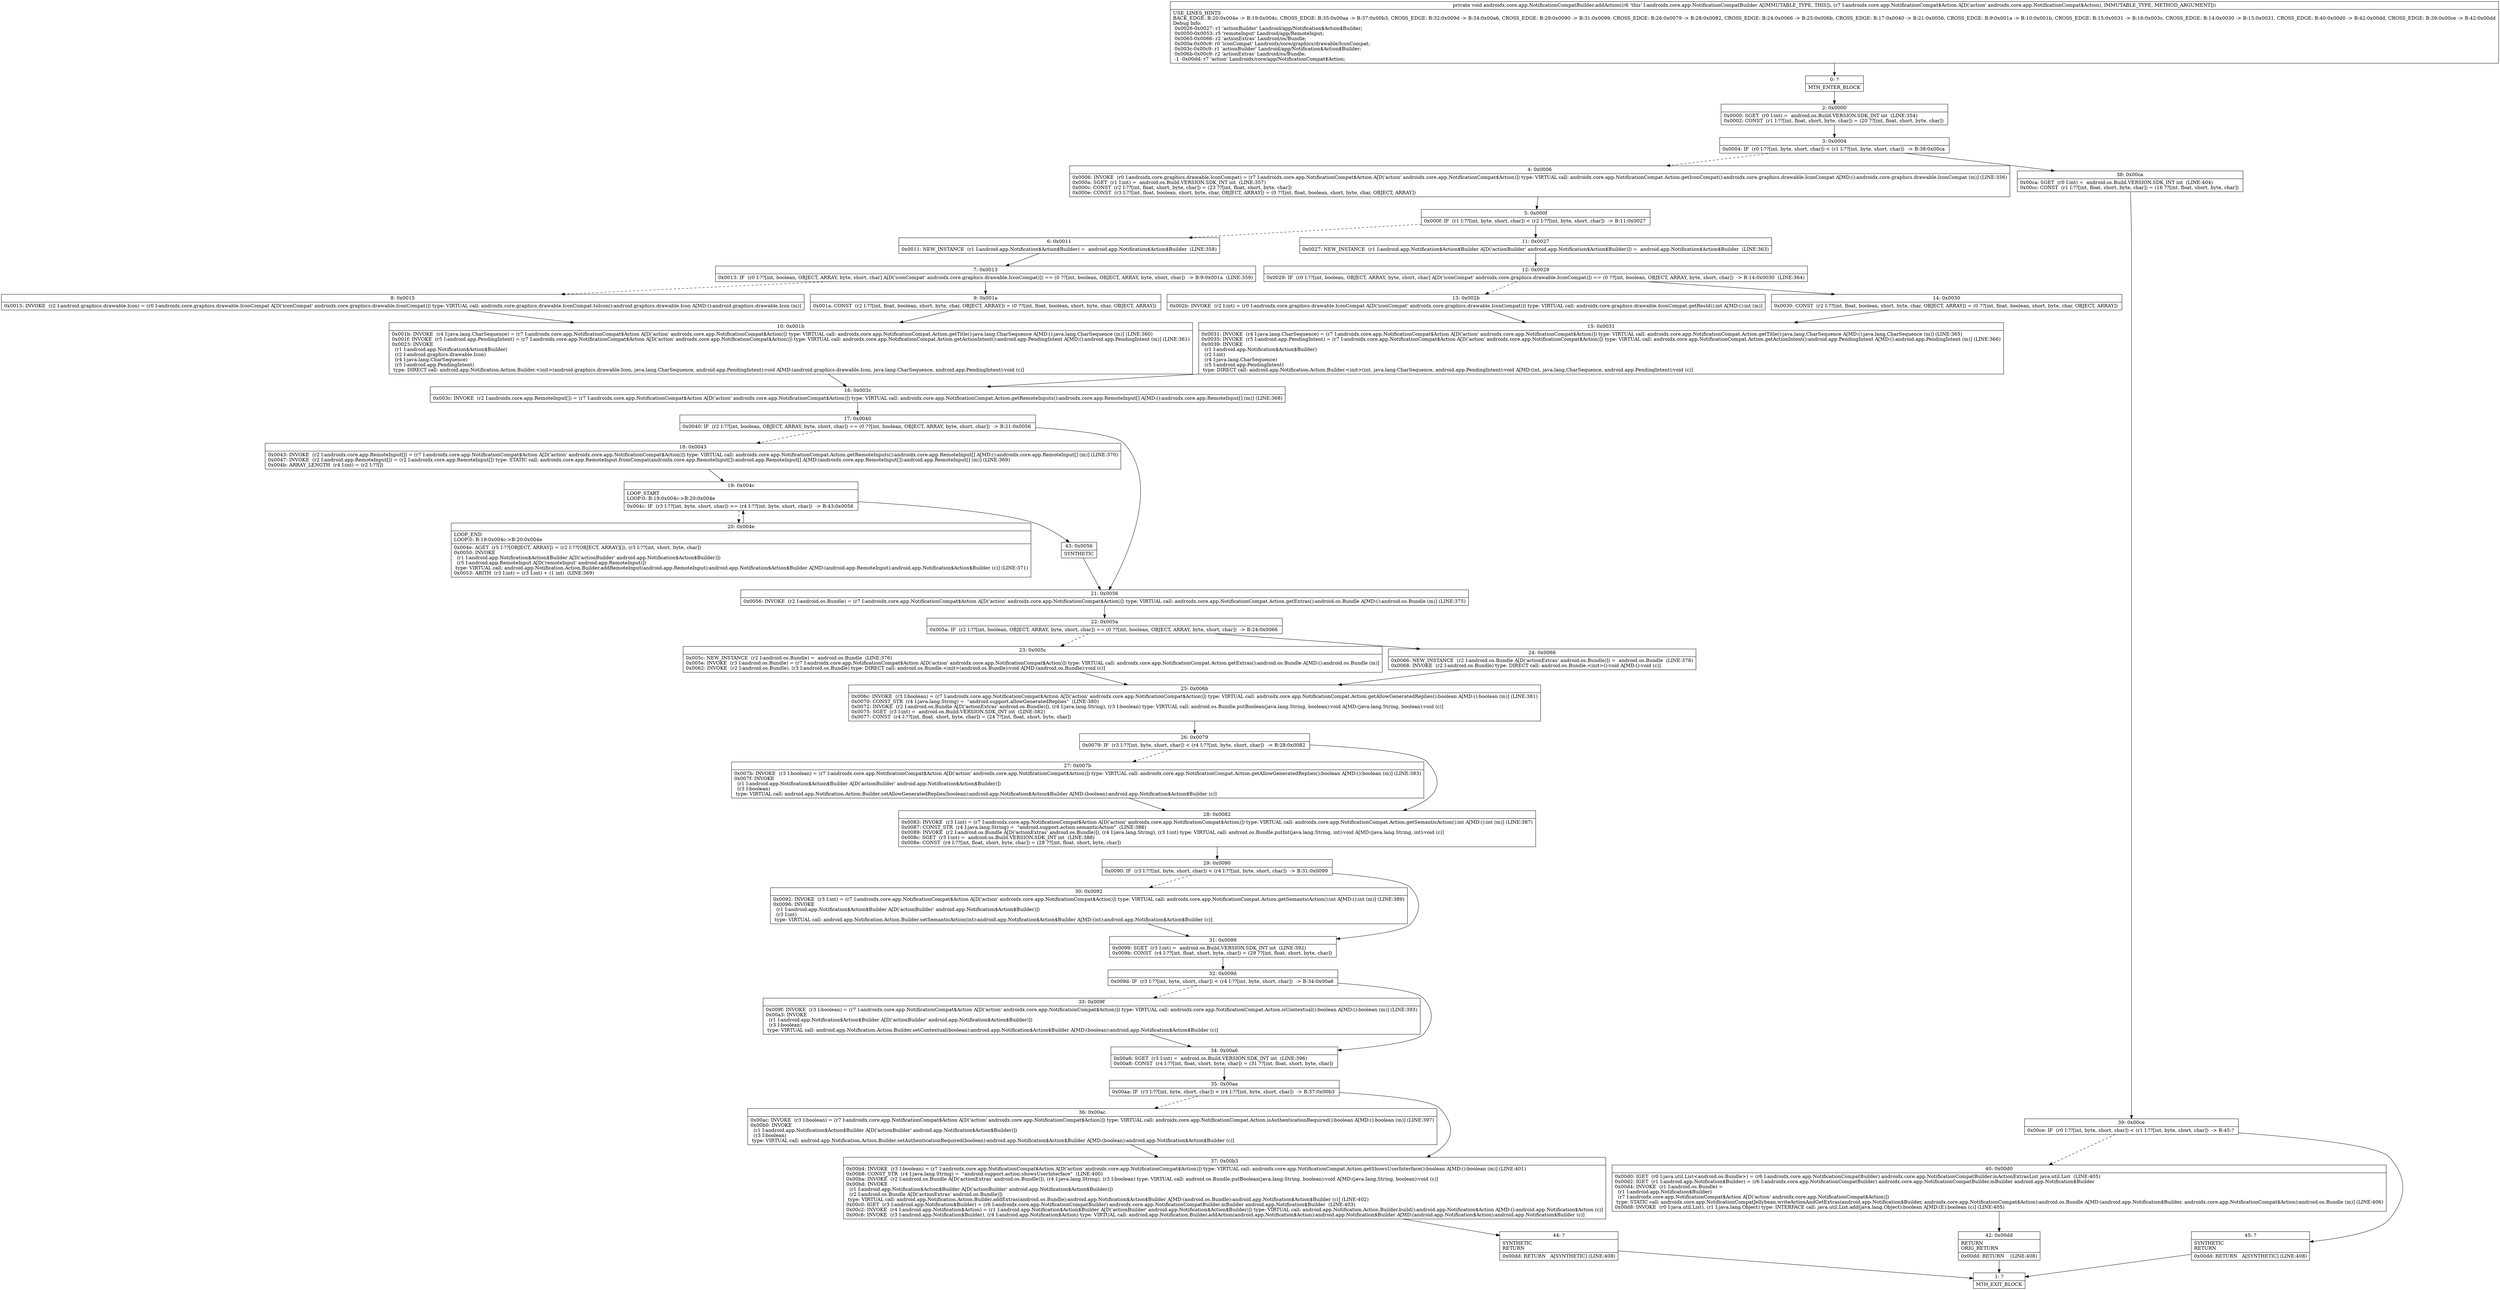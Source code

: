 digraph "CFG forandroidx.core.app.NotificationCompatBuilder.addAction(Landroidx\/core\/app\/NotificationCompat$Action;)V" {
Node_0 [shape=record,label="{0\:\ ?|MTH_ENTER_BLOCK\l}"];
Node_2 [shape=record,label="{2\:\ 0x0000|0x0000: SGET  (r0 I:int) =  android.os.Build.VERSION.SDK_INT int  (LINE:354)\l0x0002: CONST  (r1 I:??[int, float, short, byte, char]) = (20 ??[int, float, short, byte, char]) \l}"];
Node_3 [shape=record,label="{3\:\ 0x0004|0x0004: IF  (r0 I:??[int, byte, short, char]) \< (r1 I:??[int, byte, short, char])  \-\> B:38:0x00ca \l}"];
Node_4 [shape=record,label="{4\:\ 0x0006|0x0006: INVOKE  (r0 I:androidx.core.graphics.drawable.IconCompat) = (r7 I:androidx.core.app.NotificationCompat$Action A[D('action' androidx.core.app.NotificationCompat$Action)]) type: VIRTUAL call: androidx.core.app.NotificationCompat.Action.getIconCompat():androidx.core.graphics.drawable.IconCompat A[MD:():androidx.core.graphics.drawable.IconCompat (m)] (LINE:356)\l0x000a: SGET  (r1 I:int) =  android.os.Build.VERSION.SDK_INT int  (LINE:357)\l0x000c: CONST  (r2 I:??[int, float, short, byte, char]) = (23 ??[int, float, short, byte, char]) \l0x000e: CONST  (r3 I:??[int, float, boolean, short, byte, char, OBJECT, ARRAY]) = (0 ??[int, float, boolean, short, byte, char, OBJECT, ARRAY]) \l}"];
Node_5 [shape=record,label="{5\:\ 0x000f|0x000f: IF  (r1 I:??[int, byte, short, char]) \< (r2 I:??[int, byte, short, char])  \-\> B:11:0x0027 \l}"];
Node_6 [shape=record,label="{6\:\ 0x0011|0x0011: NEW_INSTANCE  (r1 I:android.app.Notification$Action$Builder) =  android.app.Notification$Action$Builder  (LINE:358)\l}"];
Node_7 [shape=record,label="{7\:\ 0x0013|0x0013: IF  (r0 I:??[int, boolean, OBJECT, ARRAY, byte, short, char] A[D('iconCompat' androidx.core.graphics.drawable.IconCompat)]) == (0 ??[int, boolean, OBJECT, ARRAY, byte, short, char])  \-\> B:9:0x001a  (LINE:359)\l}"];
Node_8 [shape=record,label="{8\:\ 0x0015|0x0015: INVOKE  (r2 I:android.graphics.drawable.Icon) = (r0 I:androidx.core.graphics.drawable.IconCompat A[D('iconCompat' androidx.core.graphics.drawable.IconCompat)]) type: VIRTUAL call: androidx.core.graphics.drawable.IconCompat.toIcon():android.graphics.drawable.Icon A[MD:():android.graphics.drawable.Icon (m)]\l}"];
Node_10 [shape=record,label="{10\:\ 0x001b|0x001b: INVOKE  (r4 I:java.lang.CharSequence) = (r7 I:androidx.core.app.NotificationCompat$Action A[D('action' androidx.core.app.NotificationCompat$Action)]) type: VIRTUAL call: androidx.core.app.NotificationCompat.Action.getTitle():java.lang.CharSequence A[MD:():java.lang.CharSequence (m)] (LINE:360)\l0x001f: INVOKE  (r5 I:android.app.PendingIntent) = (r7 I:androidx.core.app.NotificationCompat$Action A[D('action' androidx.core.app.NotificationCompat$Action)]) type: VIRTUAL call: androidx.core.app.NotificationCompat.Action.getActionIntent():android.app.PendingIntent A[MD:():android.app.PendingIntent (m)] (LINE:361)\l0x0023: INVOKE  \l  (r1 I:android.app.Notification$Action$Builder)\l  (r2 I:android.graphics.drawable.Icon)\l  (r4 I:java.lang.CharSequence)\l  (r5 I:android.app.PendingIntent)\l type: DIRECT call: android.app.Notification.Action.Builder.\<init\>(android.graphics.drawable.Icon, java.lang.CharSequence, android.app.PendingIntent):void A[MD:(android.graphics.drawable.Icon, java.lang.CharSequence, android.app.PendingIntent):void (c)]\l}"];
Node_16 [shape=record,label="{16\:\ 0x003c|0x003c: INVOKE  (r2 I:androidx.core.app.RemoteInput[]) = (r7 I:androidx.core.app.NotificationCompat$Action A[D('action' androidx.core.app.NotificationCompat$Action)]) type: VIRTUAL call: androidx.core.app.NotificationCompat.Action.getRemoteInputs():androidx.core.app.RemoteInput[] A[MD:():androidx.core.app.RemoteInput[] (m)] (LINE:368)\l}"];
Node_17 [shape=record,label="{17\:\ 0x0040|0x0040: IF  (r2 I:??[int, boolean, OBJECT, ARRAY, byte, short, char]) == (0 ??[int, boolean, OBJECT, ARRAY, byte, short, char])  \-\> B:21:0x0056 \l}"];
Node_18 [shape=record,label="{18\:\ 0x0043|0x0043: INVOKE  (r2 I:androidx.core.app.RemoteInput[]) = (r7 I:androidx.core.app.NotificationCompat$Action A[D('action' androidx.core.app.NotificationCompat$Action)]) type: VIRTUAL call: androidx.core.app.NotificationCompat.Action.getRemoteInputs():androidx.core.app.RemoteInput[] A[MD:():androidx.core.app.RemoteInput[] (m)] (LINE:370)\l0x0047: INVOKE  (r2 I:android.app.RemoteInput[]) = (r2 I:androidx.core.app.RemoteInput[]) type: STATIC call: androidx.core.app.RemoteInput.fromCompat(androidx.core.app.RemoteInput[]):android.app.RemoteInput[] A[MD:(androidx.core.app.RemoteInput[]):android.app.RemoteInput[] (m)] (LINE:369)\l0x004b: ARRAY_LENGTH  (r4 I:int) = (r2 I:??[]) \l}"];
Node_19 [shape=record,label="{19\:\ 0x004c|LOOP_START\lLOOP:0: B:19:0x004c\-\>B:20:0x004e\l|0x004c: IF  (r3 I:??[int, byte, short, char]) \>= (r4 I:??[int, byte, short, char])  \-\> B:43:0x0056 \l}"];
Node_20 [shape=record,label="{20\:\ 0x004e|LOOP_END\lLOOP:0: B:19:0x004c\-\>B:20:0x004e\l|0x004e: AGET  (r5 I:??[OBJECT, ARRAY]) = (r2 I:??[OBJECT, ARRAY][]), (r3 I:??[int, short, byte, char]) \l0x0050: INVOKE  \l  (r1 I:android.app.Notification$Action$Builder A[D('actionBuilder' android.app.Notification$Action$Builder)])\l  (r5 I:android.app.RemoteInput A[D('remoteInput' android.app.RemoteInput)])\l type: VIRTUAL call: android.app.Notification.Action.Builder.addRemoteInput(android.app.RemoteInput):android.app.Notification$Action$Builder A[MD:(android.app.RemoteInput):android.app.Notification$Action$Builder (c)] (LINE:371)\l0x0053: ARITH  (r3 I:int) = (r3 I:int) + (1 int)  (LINE:369)\l}"];
Node_43 [shape=record,label="{43\:\ 0x0056|SYNTHETIC\l}"];
Node_21 [shape=record,label="{21\:\ 0x0056|0x0056: INVOKE  (r2 I:android.os.Bundle) = (r7 I:androidx.core.app.NotificationCompat$Action A[D('action' androidx.core.app.NotificationCompat$Action)]) type: VIRTUAL call: androidx.core.app.NotificationCompat.Action.getExtras():android.os.Bundle A[MD:():android.os.Bundle (m)] (LINE:375)\l}"];
Node_22 [shape=record,label="{22\:\ 0x005a|0x005a: IF  (r2 I:??[int, boolean, OBJECT, ARRAY, byte, short, char]) == (0 ??[int, boolean, OBJECT, ARRAY, byte, short, char])  \-\> B:24:0x0066 \l}"];
Node_23 [shape=record,label="{23\:\ 0x005c|0x005c: NEW_INSTANCE  (r2 I:android.os.Bundle) =  android.os.Bundle  (LINE:376)\l0x005e: INVOKE  (r3 I:android.os.Bundle) = (r7 I:androidx.core.app.NotificationCompat$Action A[D('action' androidx.core.app.NotificationCompat$Action)]) type: VIRTUAL call: androidx.core.app.NotificationCompat.Action.getExtras():android.os.Bundle A[MD:():android.os.Bundle (m)]\l0x0062: INVOKE  (r2 I:android.os.Bundle), (r3 I:android.os.Bundle) type: DIRECT call: android.os.Bundle.\<init\>(android.os.Bundle):void A[MD:(android.os.Bundle):void (c)]\l}"];
Node_25 [shape=record,label="{25\:\ 0x006b|0x006c: INVOKE  (r3 I:boolean) = (r7 I:androidx.core.app.NotificationCompat$Action A[D('action' androidx.core.app.NotificationCompat$Action)]) type: VIRTUAL call: androidx.core.app.NotificationCompat.Action.getAllowGeneratedReplies():boolean A[MD:():boolean (m)] (LINE:381)\l0x0070: CONST_STR  (r4 I:java.lang.String) =  \"android.support.allowGeneratedReplies\"  (LINE:380)\l0x0072: INVOKE  (r2 I:android.os.Bundle A[D('actionExtras' android.os.Bundle)]), (r4 I:java.lang.String), (r3 I:boolean) type: VIRTUAL call: android.os.Bundle.putBoolean(java.lang.String, boolean):void A[MD:(java.lang.String, boolean):void (c)]\l0x0075: SGET  (r3 I:int) =  android.os.Build.VERSION.SDK_INT int  (LINE:382)\l0x0077: CONST  (r4 I:??[int, float, short, byte, char]) = (24 ??[int, float, short, byte, char]) \l}"];
Node_26 [shape=record,label="{26\:\ 0x0079|0x0079: IF  (r3 I:??[int, byte, short, char]) \< (r4 I:??[int, byte, short, char])  \-\> B:28:0x0082 \l}"];
Node_27 [shape=record,label="{27\:\ 0x007b|0x007b: INVOKE  (r3 I:boolean) = (r7 I:androidx.core.app.NotificationCompat$Action A[D('action' androidx.core.app.NotificationCompat$Action)]) type: VIRTUAL call: androidx.core.app.NotificationCompat.Action.getAllowGeneratedReplies():boolean A[MD:():boolean (m)] (LINE:383)\l0x007f: INVOKE  \l  (r1 I:android.app.Notification$Action$Builder A[D('actionBuilder' android.app.Notification$Action$Builder)])\l  (r3 I:boolean)\l type: VIRTUAL call: android.app.Notification.Action.Builder.setAllowGeneratedReplies(boolean):android.app.Notification$Action$Builder A[MD:(boolean):android.app.Notification$Action$Builder (c)]\l}"];
Node_28 [shape=record,label="{28\:\ 0x0082|0x0083: INVOKE  (r3 I:int) = (r7 I:androidx.core.app.NotificationCompat$Action A[D('action' androidx.core.app.NotificationCompat$Action)]) type: VIRTUAL call: androidx.core.app.NotificationCompat.Action.getSemanticAction():int A[MD:():int (m)] (LINE:387)\l0x0087: CONST_STR  (r4 I:java.lang.String) =  \"android.support.action.semanticAction\"  (LINE:386)\l0x0089: INVOKE  (r2 I:android.os.Bundle A[D('actionExtras' android.os.Bundle)]), (r4 I:java.lang.String), (r3 I:int) type: VIRTUAL call: android.os.Bundle.putInt(java.lang.String, int):void A[MD:(java.lang.String, int):void (c)]\l0x008c: SGET  (r3 I:int) =  android.os.Build.VERSION.SDK_INT int  (LINE:388)\l0x008e: CONST  (r4 I:??[int, float, short, byte, char]) = (28 ??[int, float, short, byte, char]) \l}"];
Node_29 [shape=record,label="{29\:\ 0x0090|0x0090: IF  (r3 I:??[int, byte, short, char]) \< (r4 I:??[int, byte, short, char])  \-\> B:31:0x0099 \l}"];
Node_30 [shape=record,label="{30\:\ 0x0092|0x0092: INVOKE  (r3 I:int) = (r7 I:androidx.core.app.NotificationCompat$Action A[D('action' androidx.core.app.NotificationCompat$Action)]) type: VIRTUAL call: androidx.core.app.NotificationCompat.Action.getSemanticAction():int A[MD:():int (m)] (LINE:389)\l0x0096: INVOKE  \l  (r1 I:android.app.Notification$Action$Builder A[D('actionBuilder' android.app.Notification$Action$Builder)])\l  (r3 I:int)\l type: VIRTUAL call: android.app.Notification.Action.Builder.setSemanticAction(int):android.app.Notification$Action$Builder A[MD:(int):android.app.Notification$Action$Builder (c)]\l}"];
Node_31 [shape=record,label="{31\:\ 0x0099|0x0099: SGET  (r3 I:int) =  android.os.Build.VERSION.SDK_INT int  (LINE:392)\l0x009b: CONST  (r4 I:??[int, float, short, byte, char]) = (29 ??[int, float, short, byte, char]) \l}"];
Node_32 [shape=record,label="{32\:\ 0x009d|0x009d: IF  (r3 I:??[int, byte, short, char]) \< (r4 I:??[int, byte, short, char])  \-\> B:34:0x00a6 \l}"];
Node_33 [shape=record,label="{33\:\ 0x009f|0x009f: INVOKE  (r3 I:boolean) = (r7 I:androidx.core.app.NotificationCompat$Action A[D('action' androidx.core.app.NotificationCompat$Action)]) type: VIRTUAL call: androidx.core.app.NotificationCompat.Action.isContextual():boolean A[MD:():boolean (m)] (LINE:393)\l0x00a3: INVOKE  \l  (r1 I:android.app.Notification$Action$Builder A[D('actionBuilder' android.app.Notification$Action$Builder)])\l  (r3 I:boolean)\l type: VIRTUAL call: android.app.Notification.Action.Builder.setContextual(boolean):android.app.Notification$Action$Builder A[MD:(boolean):android.app.Notification$Action$Builder (c)]\l}"];
Node_34 [shape=record,label="{34\:\ 0x00a6|0x00a6: SGET  (r3 I:int) =  android.os.Build.VERSION.SDK_INT int  (LINE:396)\l0x00a8: CONST  (r4 I:??[int, float, short, byte, char]) = (31 ??[int, float, short, byte, char]) \l}"];
Node_35 [shape=record,label="{35\:\ 0x00aa|0x00aa: IF  (r3 I:??[int, byte, short, char]) \< (r4 I:??[int, byte, short, char])  \-\> B:37:0x00b3 \l}"];
Node_36 [shape=record,label="{36\:\ 0x00ac|0x00ac: INVOKE  (r3 I:boolean) = (r7 I:androidx.core.app.NotificationCompat$Action A[D('action' androidx.core.app.NotificationCompat$Action)]) type: VIRTUAL call: androidx.core.app.NotificationCompat.Action.isAuthenticationRequired():boolean A[MD:():boolean (m)] (LINE:397)\l0x00b0: INVOKE  \l  (r1 I:android.app.Notification$Action$Builder A[D('actionBuilder' android.app.Notification$Action$Builder)])\l  (r3 I:boolean)\l type: VIRTUAL call: android.app.Notification.Action.Builder.setAuthenticationRequired(boolean):android.app.Notification$Action$Builder A[MD:(boolean):android.app.Notification$Action$Builder (c)]\l}"];
Node_37 [shape=record,label="{37\:\ 0x00b3|0x00b4: INVOKE  (r3 I:boolean) = (r7 I:androidx.core.app.NotificationCompat$Action A[D('action' androidx.core.app.NotificationCompat$Action)]) type: VIRTUAL call: androidx.core.app.NotificationCompat.Action.getShowsUserInterface():boolean A[MD:():boolean (m)] (LINE:401)\l0x00b8: CONST_STR  (r4 I:java.lang.String) =  \"android.support.action.showsUserInterface\"  (LINE:400)\l0x00ba: INVOKE  (r2 I:android.os.Bundle A[D('actionExtras' android.os.Bundle)]), (r4 I:java.lang.String), (r3 I:boolean) type: VIRTUAL call: android.os.Bundle.putBoolean(java.lang.String, boolean):void A[MD:(java.lang.String, boolean):void (c)]\l0x00bd: INVOKE  \l  (r1 I:android.app.Notification$Action$Builder A[D('actionBuilder' android.app.Notification$Action$Builder)])\l  (r2 I:android.os.Bundle A[D('actionExtras' android.os.Bundle)])\l type: VIRTUAL call: android.app.Notification.Action.Builder.addExtras(android.os.Bundle):android.app.Notification$Action$Builder A[MD:(android.os.Bundle):android.app.Notification$Action$Builder (c)] (LINE:402)\l0x00c0: IGET  (r3 I:android.app.Notification$Builder) = (r6 I:androidx.core.app.NotificationCompatBuilder) androidx.core.app.NotificationCompatBuilder.mBuilder android.app.Notification$Builder  (LINE:403)\l0x00c2: INVOKE  (r4 I:android.app.Notification$Action) = (r1 I:android.app.Notification$Action$Builder A[D('actionBuilder' android.app.Notification$Action$Builder)]) type: VIRTUAL call: android.app.Notification.Action.Builder.build():android.app.Notification$Action A[MD:():android.app.Notification$Action (c)]\l0x00c6: INVOKE  (r3 I:android.app.Notification$Builder), (r4 I:android.app.Notification$Action) type: VIRTUAL call: android.app.Notification.Builder.addAction(android.app.Notification$Action):android.app.Notification$Builder A[MD:(android.app.Notification$Action):android.app.Notification$Builder (c)]\l}"];
Node_44 [shape=record,label="{44\:\ ?|SYNTHETIC\lRETURN\l|0x00dd: RETURN   A[SYNTHETIC] (LINE:408)\l}"];
Node_1 [shape=record,label="{1\:\ ?|MTH_EXIT_BLOCK\l}"];
Node_24 [shape=record,label="{24\:\ 0x0066|0x0066: NEW_INSTANCE  (r2 I:android.os.Bundle A[D('actionExtras' android.os.Bundle)]) =  android.os.Bundle  (LINE:378)\l0x0068: INVOKE  (r2 I:android.os.Bundle) type: DIRECT call: android.os.Bundle.\<init\>():void A[MD:():void (c)]\l}"];
Node_9 [shape=record,label="{9\:\ 0x001a|0x001a: CONST  (r2 I:??[int, float, boolean, short, byte, char, OBJECT, ARRAY]) = (0 ??[int, float, boolean, short, byte, char, OBJECT, ARRAY]) \l}"];
Node_11 [shape=record,label="{11\:\ 0x0027|0x0027: NEW_INSTANCE  (r1 I:android.app.Notification$Action$Builder A[D('actionBuilder' android.app.Notification$Action$Builder)]) =  android.app.Notification$Action$Builder  (LINE:363)\l}"];
Node_12 [shape=record,label="{12\:\ 0x0029|0x0029: IF  (r0 I:??[int, boolean, OBJECT, ARRAY, byte, short, char] A[D('iconCompat' androidx.core.graphics.drawable.IconCompat)]) == (0 ??[int, boolean, OBJECT, ARRAY, byte, short, char])  \-\> B:14:0x0030  (LINE:364)\l}"];
Node_13 [shape=record,label="{13\:\ 0x002b|0x002b: INVOKE  (r2 I:int) = (r0 I:androidx.core.graphics.drawable.IconCompat A[D('iconCompat' androidx.core.graphics.drawable.IconCompat)]) type: VIRTUAL call: androidx.core.graphics.drawable.IconCompat.getResId():int A[MD:():int (m)]\l}"];
Node_15 [shape=record,label="{15\:\ 0x0031|0x0031: INVOKE  (r4 I:java.lang.CharSequence) = (r7 I:androidx.core.app.NotificationCompat$Action A[D('action' androidx.core.app.NotificationCompat$Action)]) type: VIRTUAL call: androidx.core.app.NotificationCompat.Action.getTitle():java.lang.CharSequence A[MD:():java.lang.CharSequence (m)] (LINE:365)\l0x0035: INVOKE  (r5 I:android.app.PendingIntent) = (r7 I:androidx.core.app.NotificationCompat$Action A[D('action' androidx.core.app.NotificationCompat$Action)]) type: VIRTUAL call: androidx.core.app.NotificationCompat.Action.getActionIntent():android.app.PendingIntent A[MD:():android.app.PendingIntent (m)] (LINE:366)\l0x0039: INVOKE  \l  (r1 I:android.app.Notification$Action$Builder)\l  (r2 I:int)\l  (r4 I:java.lang.CharSequence)\l  (r5 I:android.app.PendingIntent)\l type: DIRECT call: android.app.Notification.Action.Builder.\<init\>(int, java.lang.CharSequence, android.app.PendingIntent):void A[MD:(int, java.lang.CharSequence, android.app.PendingIntent):void (c)]\l}"];
Node_14 [shape=record,label="{14\:\ 0x0030|0x0030: CONST  (r2 I:??[int, float, boolean, short, byte, char, OBJECT, ARRAY]) = (0 ??[int, float, boolean, short, byte, char, OBJECT, ARRAY]) \l}"];
Node_38 [shape=record,label="{38\:\ 0x00ca|0x00ca: SGET  (r0 I:int) =  android.os.Build.VERSION.SDK_INT int  (LINE:404)\l0x00cc: CONST  (r1 I:??[int, float, short, byte, char]) = (16 ??[int, float, short, byte, char]) \l}"];
Node_39 [shape=record,label="{39\:\ 0x00ce|0x00ce: IF  (r0 I:??[int, byte, short, char]) \< (r1 I:??[int, byte, short, char])  \-\> B:45:? \l}"];
Node_40 [shape=record,label="{40\:\ 0x00d0|0x00d0: IGET  (r0 I:java.util.List\<android.os.Bundle\>) = (r6 I:androidx.core.app.NotificationCompatBuilder) androidx.core.app.NotificationCompatBuilder.mActionExtrasList java.util.List  (LINE:405)\l0x00d2: IGET  (r1 I:android.app.Notification$Builder) = (r6 I:androidx.core.app.NotificationCompatBuilder) androidx.core.app.NotificationCompatBuilder.mBuilder android.app.Notification$Builder \l0x00d4: INVOKE  (r1 I:android.os.Bundle) = \l  (r1 I:android.app.Notification$Builder)\l  (r7 I:androidx.core.app.NotificationCompat$Action A[D('action' androidx.core.app.NotificationCompat$Action)])\l type: STATIC call: androidx.core.app.NotificationCompatJellybean.writeActionAndGetExtras(android.app.Notification$Builder, androidx.core.app.NotificationCompat$Action):android.os.Bundle A[MD:(android.app.Notification$Builder, androidx.core.app.NotificationCompat$Action):android.os.Bundle (m)] (LINE:406)\l0x00d8: INVOKE  (r0 I:java.util.List), (r1 I:java.lang.Object) type: INTERFACE call: java.util.List.add(java.lang.Object):boolean A[MD:(E):boolean (c)] (LINE:405)\l}"];
Node_42 [shape=record,label="{42\:\ 0x00dd|RETURN\lORIG_RETURN\l|0x00dd: RETURN    (LINE:408)\l}"];
Node_45 [shape=record,label="{45\:\ ?|SYNTHETIC\lRETURN\l|0x00dd: RETURN   A[SYNTHETIC] (LINE:408)\l}"];
MethodNode[shape=record,label="{private void androidx.core.app.NotificationCompatBuilder.addAction((r6 'this' I:androidx.core.app.NotificationCompatBuilder A[IMMUTABLE_TYPE, THIS]), (r7 I:androidx.core.app.NotificationCompat$Action A[D('action' androidx.core.app.NotificationCompat$Action), IMMUTABLE_TYPE, METHOD_ARGUMENT]))  | USE_LINES_HINTS\lBACK_EDGE: B:20:0x004e \-\> B:19:0x004c, CROSS_EDGE: B:35:0x00aa \-\> B:37:0x00b3, CROSS_EDGE: B:32:0x009d \-\> B:34:0x00a6, CROSS_EDGE: B:29:0x0090 \-\> B:31:0x0099, CROSS_EDGE: B:26:0x0079 \-\> B:28:0x0082, CROSS_EDGE: B:24:0x0066 \-\> B:25:0x006b, CROSS_EDGE: B:17:0x0040 \-\> B:21:0x0056, CROSS_EDGE: B:9:0x001a \-\> B:10:0x001b, CROSS_EDGE: B:15:0x0031 \-\> B:16:0x003c, CROSS_EDGE: B:14:0x0030 \-\> B:15:0x0031, CROSS_EDGE: B:40:0x00d0 \-\> B:42:0x00dd, CROSS_EDGE: B:39:0x00ce \-\> B:42:0x00dd\lDebug Info:\l  0x0026\-0x0027: r1 'actionBuilder' Landroid\/app\/Notification$Action$Builder;\l  0x0050\-0x0053: r5 'remoteInput' Landroid\/app\/RemoteInput;\l  0x0065\-0x0066: r2 'actionExtras' Landroid\/os\/Bundle;\l  0x000a\-0x00c9: r0 'iconCompat' Landroidx\/core\/graphics\/drawable\/IconCompat;\l  0x003c\-0x00c9: r1 'actionBuilder' Landroid\/app\/Notification$Action$Builder;\l  0x006b\-0x00c9: r2 'actionExtras' Landroid\/os\/Bundle;\l  \-1 \-0x00dd: r7 'action' Landroidx\/core\/app\/NotificationCompat$Action;\l}"];
MethodNode -> Node_0;Node_0 -> Node_2;
Node_2 -> Node_3;
Node_3 -> Node_4[style=dashed];
Node_3 -> Node_38;
Node_4 -> Node_5;
Node_5 -> Node_6[style=dashed];
Node_5 -> Node_11;
Node_6 -> Node_7;
Node_7 -> Node_8[style=dashed];
Node_7 -> Node_9;
Node_8 -> Node_10;
Node_10 -> Node_16;
Node_16 -> Node_17;
Node_17 -> Node_18[style=dashed];
Node_17 -> Node_21;
Node_18 -> Node_19;
Node_19 -> Node_20[style=dashed];
Node_19 -> Node_43;
Node_20 -> Node_19;
Node_43 -> Node_21;
Node_21 -> Node_22;
Node_22 -> Node_23[style=dashed];
Node_22 -> Node_24;
Node_23 -> Node_25;
Node_25 -> Node_26;
Node_26 -> Node_27[style=dashed];
Node_26 -> Node_28;
Node_27 -> Node_28;
Node_28 -> Node_29;
Node_29 -> Node_30[style=dashed];
Node_29 -> Node_31;
Node_30 -> Node_31;
Node_31 -> Node_32;
Node_32 -> Node_33[style=dashed];
Node_32 -> Node_34;
Node_33 -> Node_34;
Node_34 -> Node_35;
Node_35 -> Node_36[style=dashed];
Node_35 -> Node_37;
Node_36 -> Node_37;
Node_37 -> Node_44;
Node_44 -> Node_1;
Node_24 -> Node_25;
Node_9 -> Node_10;
Node_11 -> Node_12;
Node_12 -> Node_13[style=dashed];
Node_12 -> Node_14;
Node_13 -> Node_15;
Node_15 -> Node_16;
Node_14 -> Node_15;
Node_38 -> Node_39;
Node_39 -> Node_40[style=dashed];
Node_39 -> Node_45;
Node_40 -> Node_42;
Node_42 -> Node_1;
Node_45 -> Node_1;
}


